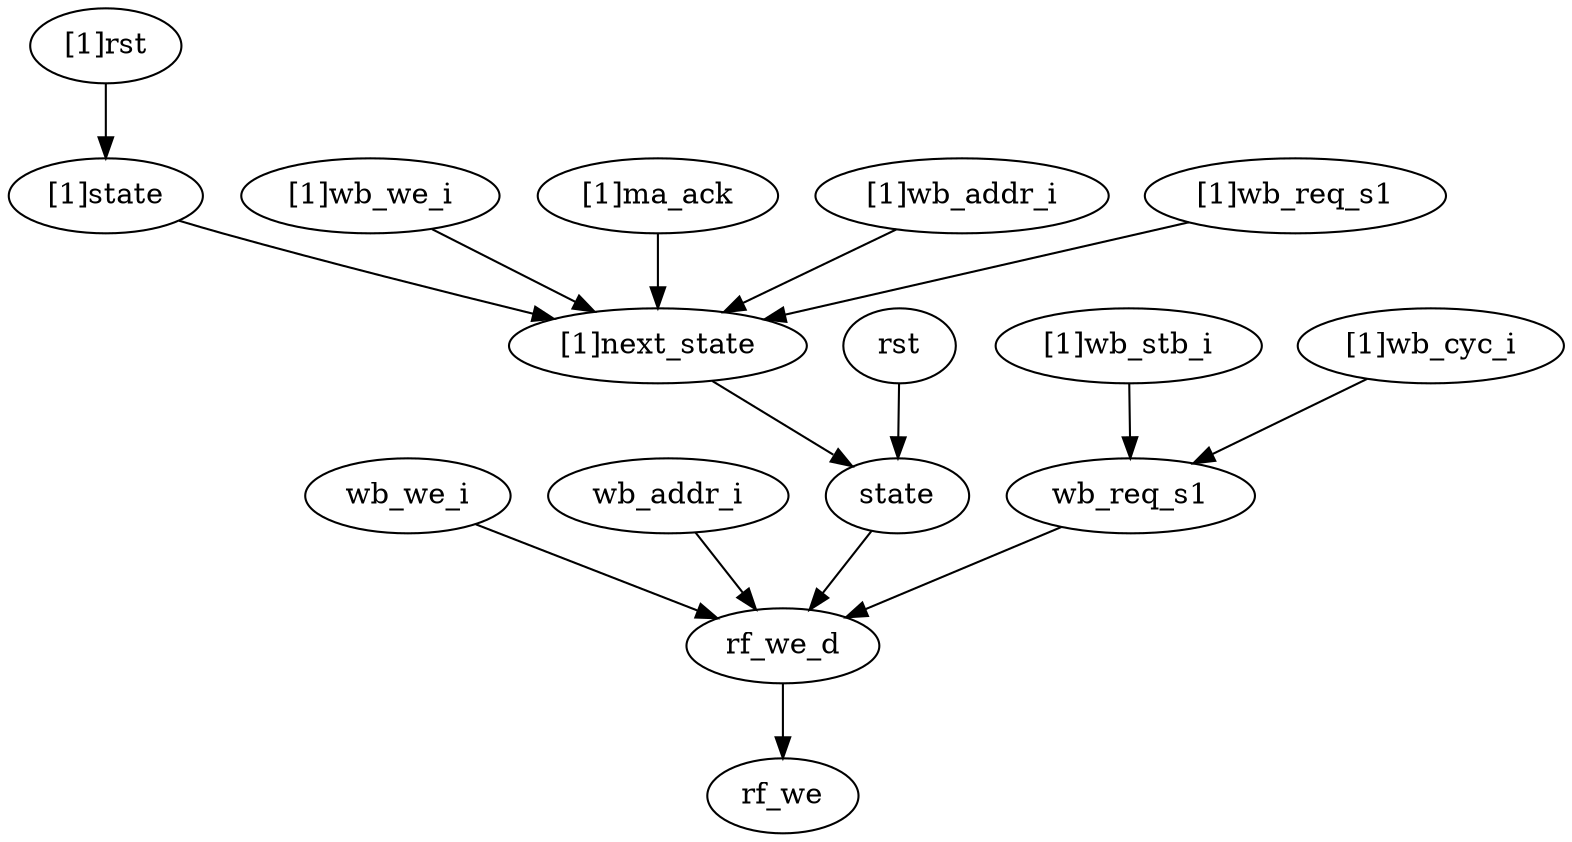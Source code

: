 strict digraph "" {
	wb_req_s1	 [complexity=5,
		importance=0.122166469356,
		rank=0.0244332938712];
	rf_we_d	 [complexity=2,
		importance=0.0724383224159,
		rank=0.0362191612079];
	wb_req_s1 -> rf_we_d;
	wb_we_i	 [complexity=5,
		importance=0.09730234734,
		rank=0.019460469468];
	wb_we_i -> rf_we_d;
	"[1]state"	 [complexity=8,
		importance=2.15542646661,
		rank=0.269428308326];
	"[1]next_state"	 [complexity=5,
		importance=0.208520146062,
		rank=0.0417040292124];
	"[1]state" -> "[1]next_state";
	wb_addr_i	 [complexity=5,
		importance=0.09730234734,
		rank=0.019460469468];
	wb_addr_i -> rf_we_d;
	"[1]wb_we_i"	 [complexity=17,
		importance=0.858944609173,
		rank=0.0505261534807];
	"[1]wb_we_i" -> "[1]next_state";
	state	 [complexity=3,
		importance=0.142663328406,
		rank=0.0475544428021];
	"[1]next_state" -> state;
	rf_we	 [complexity=0,
		importance=0.0407221980384,
		rank=0.0];
	"[1]ma_ack"	 [complexity=7,
		importance=0.441904317048,
		rank=0.0631291881498];
	"[1]ma_ack" -> "[1]next_state";
	state -> rf_we_d;
	"[1]wb_addr_i"	 [complexity=17,
		importance=0.858944609173,
		rank=0.0505261534807];
	"[1]wb_addr_i" -> "[1]next_state";
	"[1]wb_stb_i"	 [complexity=8,
		importance=0.14703049428,
		rank=0.018378811785];
	"[1]wb_stb_i" -> wb_req_s1;
	"[1]wb_req_s1"	 [complexity=17,
		importance=0.883808731189,
		rank=0.0519887488934];
	"[1]wb_req_s1" -> "[1]next_state";
	rst	 [complexity=4,
		importance=0.310190681737,
		rank=0.0775476704342];
	rst -> state;
	rf_we_d -> rf_we;
	"[1]rst"	 [complexity=9,
		importance=4.33571695815,
		rank=0.481746328683];
	"[1]rst" -> "[1]state";
	"[1]wb_cyc_i"	 [complexity=8,
		importance=0.14703049428,
		rank=0.018378811785];
	"[1]wb_cyc_i" -> wb_req_s1;
}
